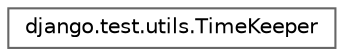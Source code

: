 digraph "Graphical Class Hierarchy"
{
 // LATEX_PDF_SIZE
  bgcolor="transparent";
  edge [fontname=Helvetica,fontsize=10,labelfontname=Helvetica,labelfontsize=10];
  node [fontname=Helvetica,fontsize=10,shape=box,height=0.2,width=0.4];
  rankdir="LR";
  Node0 [id="Node000000",label="django.test.utils.TimeKeeper",height=0.2,width=0.4,color="grey40", fillcolor="white", style="filled",URL="$classdjango_1_1test_1_1utils_1_1_time_keeper.html",tooltip=" "];
}
